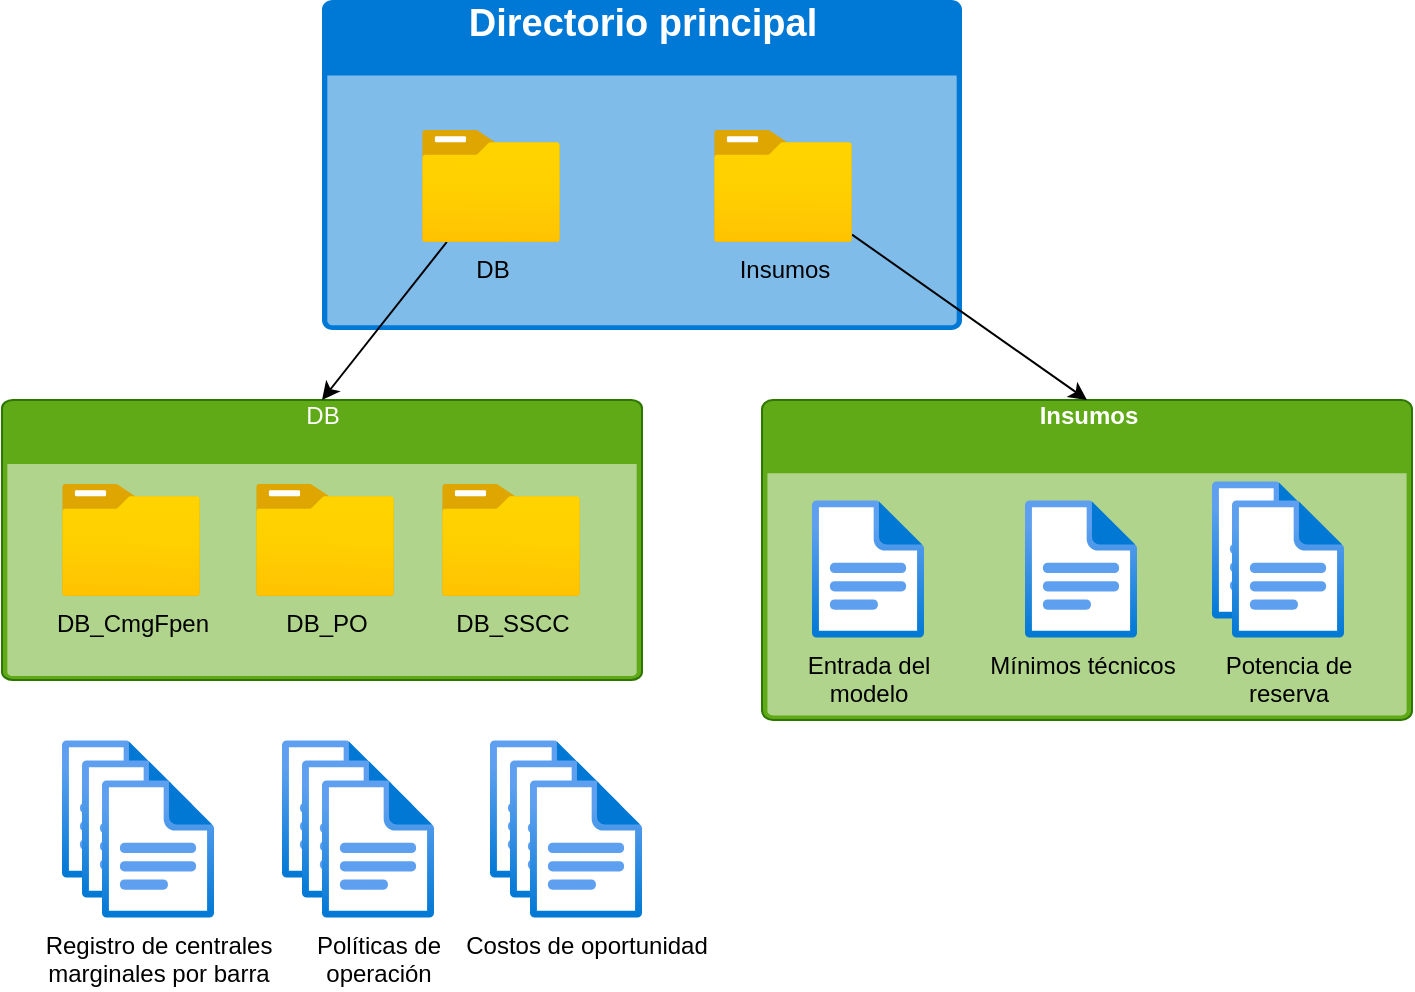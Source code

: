 <mxfile scale="1" border="0" disableSvgWarning="true">
    <diagram id="8TcCA-gvhBs7M5DaHfP0" name="Estructura General">
        <mxGraphModel dx="1130" dy="485" grid="1" gridSize="10" guides="1" tooltips="1" connect="1" arrows="1" fold="1" page="1" pageScale="1" pageWidth="850" pageHeight="1100" math="0" shadow="0">
            <root>
                <mxCell id="0"/>
                <mxCell id="1" parent="0"/>
                <mxCell id="9" value="Insumos" style="html=1;strokeColor=#2D7600;fillColor=#60a917;labelPosition=center;verticalLabelPosition=middle;verticalAlign=top;align=center;fontSize=12;outlineConnect=0;spacingTop=-6;fontColor=#ffffff;sketch=0;shape=mxgraph.sitemap.page;fontStyle=1" parent="1" vertex="1">
                    <mxGeometry x="475" y="240" width="325" height="160" as="geometry"/>
                </mxCell>
                <mxCell id="35" value="" style="aspect=fixed;html=1;points=[];align=center;image;fontSize=12;image=img/lib/azure2/general/File.svg;labelBackgroundColor=none;" parent="1" vertex="1">
                    <mxGeometry x="700" y="280.5" width="56.0" height="69" as="geometry"/>
                </mxCell>
                <mxCell id="3" value="Directorio principal" style="html=1;strokeColor=none;fillColor=#0079D6;labelPosition=center;verticalLabelPosition=middle;verticalAlign=top;align=center;fontSize=19;outlineConnect=0;spacingTop=-6;fontColor=#FFFFFF;sketch=0;shape=mxgraph.sitemap.page;fontStyle=1" parent="1" vertex="1">
                    <mxGeometry x="255" y="40" width="320" height="165" as="geometry"/>
                </mxCell>
                <mxCell id="7" value="DB" style="html=1;strokeColor=#2D7600;fillColor=#60a917;labelPosition=center;verticalLabelPosition=middle;verticalAlign=top;align=center;fontSize=12;outlineConnect=0;spacingTop=-6;fontColor=#ffffff;sketch=0;shape=mxgraph.sitemap.page;" parent="1" vertex="1">
                    <mxGeometry x="95" y="240" width="320" height="140" as="geometry"/>
                </mxCell>
                <mxCell id="13" value="Entrada del&lt;br&gt;modelo" style="aspect=fixed;html=1;points=[];align=center;image;fontSize=12;image=img/lib/azure2/general/File.svg;labelBackgroundColor=none;" parent="1" vertex="1">
                    <mxGeometry x="500" y="290" width="56.0" height="69" as="geometry"/>
                </mxCell>
                <mxCell id="14" value="Mínimos técnicos" style="aspect=fixed;html=1;points=[];align=center;image;fontSize=12;image=img/lib/azure2/general/File.svg;labelBackgroundColor=none;" parent="1" vertex="1">
                    <mxGeometry x="606.5" y="290" width="56.0" height="69" as="geometry"/>
                </mxCell>
                <mxCell id="15" value="Potencia de&lt;br&gt;reserva" style="aspect=fixed;html=1;points=[];align=center;image;fontSize=12;image=img/lib/azure2/general/File.svg;labelBackgroundColor=none;" parent="1" vertex="1">
                    <mxGeometry x="710" y="290" width="56.0" height="69" as="geometry"/>
                </mxCell>
                <mxCell id="36" style="edgeStyle=none;html=1;entryX=0.5;entryY=0;entryDx=0;entryDy=0;entryPerimeter=0;fontSize=19;" parent="1" source="16" target="7" edge="1">
                    <mxGeometry relative="1" as="geometry"/>
                </mxCell>
                <mxCell id="16" value="DB" style="aspect=fixed;html=1;points=[];align=center;image;fontSize=12;image=img/lib/azure2/general/Folder_Blank.svg;labelBackgroundColor=none;" parent="1" vertex="1">
                    <mxGeometry x="305" y="105" width="69" height="56.0" as="geometry"/>
                </mxCell>
                <mxCell id="37" style="edgeStyle=none;html=1;entryX=0.5;entryY=0;entryDx=0;entryDy=0;entryPerimeter=0;fontSize=19;" parent="1" source="17" target="9" edge="1">
                    <mxGeometry relative="1" as="geometry"/>
                </mxCell>
                <mxCell id="17" value="Insumos" style="aspect=fixed;html=1;points=[];align=center;image;fontSize=12;image=img/lib/azure2/general/Folder_Blank.svg;labelBackgroundColor=none;" parent="1" vertex="1">
                    <mxGeometry x="451" y="105" width="69" height="56.0" as="geometry"/>
                </mxCell>
                <mxCell id="18" value="DB_CmgFpen" style="aspect=fixed;html=1;points=[];align=center;image;fontSize=12;image=img/lib/azure2/general/Folder_Blank.svg;labelBackgroundColor=none;" parent="1" vertex="1">
                    <mxGeometry x="125" y="282" width="69" height="56.0" as="geometry"/>
                </mxCell>
                <mxCell id="19" value="DB_PO" style="aspect=fixed;html=1;points=[];align=center;image;fontSize=12;image=img/lib/azure2/general/Folder_Blank.svg;labelBackgroundColor=none;" parent="1" vertex="1">
                    <mxGeometry x="222" y="282" width="69" height="56.0" as="geometry"/>
                </mxCell>
                <mxCell id="20" value="DB_SSCC" style="aspect=fixed;html=1;points=[];align=center;image;fontSize=12;image=img/lib/azure2/general/Folder_Blank.svg;labelBackgroundColor=none;" parent="1" vertex="1">
                    <mxGeometry x="315" y="282" width="69" height="56.0" as="geometry"/>
                </mxCell>
                <mxCell id="21" value="" style="aspect=fixed;html=1;points=[];align=center;image;fontSize=12;image=img/lib/azure2/general/File.svg;labelBackgroundColor=none;" parent="1" vertex="1">
                    <mxGeometry x="235" y="410" width="56.0" height="69" as="geometry"/>
                </mxCell>
                <mxCell id="22" value="" style="aspect=fixed;html=1;points=[];align=center;image;fontSize=12;image=img/lib/azure2/general/File.svg;labelBackgroundColor=none;" parent="1" vertex="1">
                    <mxGeometry x="245" y="420" width="56.0" height="69" as="geometry"/>
                </mxCell>
                <mxCell id="23" value="Políticas de &lt;br&gt;operación" style="aspect=fixed;html=1;points=[];align=center;image;fontSize=12;image=img/lib/azure2/general/File.svg;labelBackgroundColor=none;" parent="1" vertex="1">
                    <mxGeometry x="255" y="430" width="56.0" height="69" as="geometry"/>
                </mxCell>
                <mxCell id="24" value="" style="aspect=fixed;html=1;points=[];align=center;image;fontSize=12;image=img/lib/azure2/general/File.svg;labelBackgroundColor=none;" parent="1" vertex="1">
                    <mxGeometry x="339" y="410" width="56.0" height="69" as="geometry"/>
                </mxCell>
                <mxCell id="25" value="" style="aspect=fixed;html=1;points=[];align=center;image;fontSize=12;image=img/lib/azure2/general/File.svg;labelBackgroundColor=none;" parent="1" vertex="1">
                    <mxGeometry x="349" y="420" width="56.0" height="69" as="geometry"/>
                </mxCell>
                <mxCell id="26" value="Costos de oportunidad" style="aspect=fixed;html=1;points=[];align=center;image;fontSize=12;image=img/lib/azure2/general/File.svg;labelBackgroundColor=none;" parent="1" vertex="1">
                    <mxGeometry x="359" y="430" width="56.0" height="69" as="geometry"/>
                </mxCell>
                <mxCell id="28" value="" style="aspect=fixed;html=1;points=[];align=center;image;fontSize=12;image=img/lib/azure2/general/File.svg;labelBackgroundColor=none;" parent="1" vertex="1">
                    <mxGeometry x="125" y="410" width="56.0" height="69" as="geometry"/>
                </mxCell>
                <mxCell id="29" value="" style="aspect=fixed;html=1;points=[];align=center;image;fontSize=12;image=img/lib/azure2/general/File.svg;labelBackgroundColor=none;" parent="1" vertex="1">
                    <mxGeometry x="135" y="420" width="56.0" height="69" as="geometry"/>
                </mxCell>
                <mxCell id="30" value="Registro de centrales&lt;br&gt;marginales por barra" style="aspect=fixed;html=1;points=[];align=center;image;fontSize=12;image=img/lib/azure2/general/File.svg;labelBackgroundColor=none;" parent="1" vertex="1">
                    <mxGeometry x="145" y="430" width="56.0" height="69" as="geometry"/>
                </mxCell>
            </root>
        </mxGraphModel>
    </diagram>
    <diagram id="FBue3yIslrhZmdUWUf3x" name="Archivos de salida">
        <mxGraphModel dx="1130" dy="485" grid="1" gridSize="10" guides="1" tooltips="1" connect="1" arrows="1" fold="1" page="1" pageScale="1" pageWidth="850" pageHeight="1100" math="0" shadow="0">
            <root>
                <mxCell id="0"/>
                <mxCell id="1" parent="0"/>
                <mxCell id="qfKwQIKLv4cWxRqT9ZYf-1" value="Generación de la central" style="aspect=fixed;html=1;points=[];align=center;image;fontSize=12;image=img/lib/azure2/general/File.svg;labelBackgroundColor=none;" vertex="1" parent="1">
                    <mxGeometry x="190" y="30" width="56.0" height="69" as="geometry"/>
                </mxCell>
                <mxCell id="qfKwQIKLv4cWxRqT9ZYf-2" value="Costos Marginales" style="aspect=fixed;html=1;points=[];align=center;image;fontSize=12;image=img/lib/azure2/general/File.svg;labelBackgroundColor=none;" vertex="1" parent="1">
                    <mxGeometry x="50" y="30" width="56.0" height="69" as="geometry"/>
                </mxCell>
            </root>
        </mxGraphModel>
    </diagram>
</mxfile>